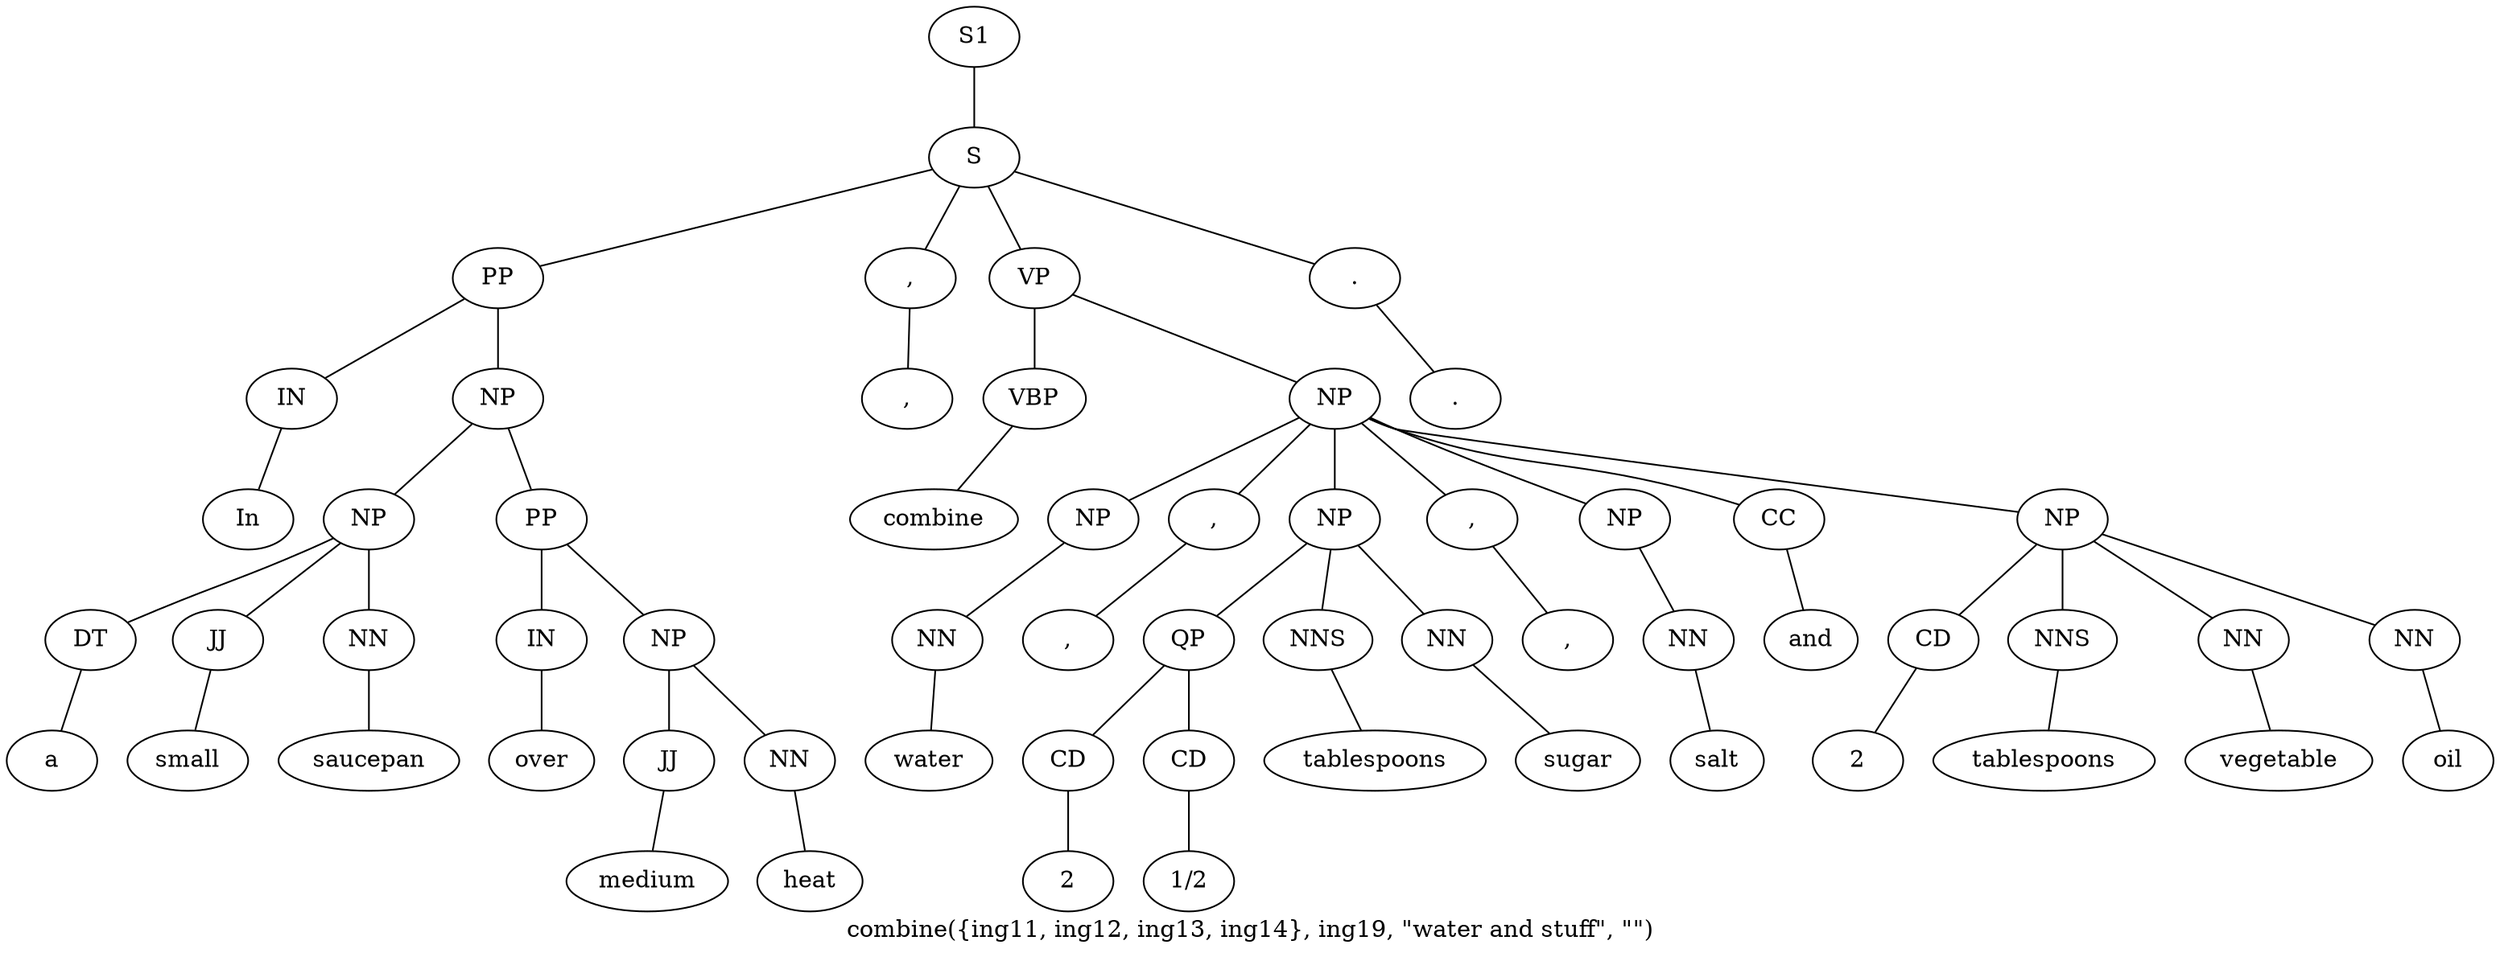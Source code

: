 graph SyntaxGraph {
	label = "combine({ing11, ing12, ing13, ing14}, ing19, \"water and stuff\", \"\")";
	Node0 [label="S1"];
	Node1 [label="S"];
	Node2 [label="PP"];
	Node3 [label="IN"];
	Node4 [label="In"];
	Node5 [label="NP"];
	Node6 [label="NP"];
	Node7 [label="DT"];
	Node8 [label="a"];
	Node9 [label="JJ"];
	Node10 [label="small"];
	Node11 [label="NN"];
	Node12 [label="saucepan"];
	Node13 [label="PP"];
	Node14 [label="IN"];
	Node15 [label="over"];
	Node16 [label="NP"];
	Node17 [label="JJ"];
	Node18 [label="medium"];
	Node19 [label="NN"];
	Node20 [label="heat"];
	Node21 [label=","];
	Node22 [label=","];
	Node23 [label="VP"];
	Node24 [label="VBP"];
	Node25 [label="combine"];
	Node26 [label="NP"];
	Node27 [label="NP"];
	Node28 [label="NN"];
	Node29 [label="water"];
	Node30 [label=","];
	Node31 [label=","];
	Node32 [label="NP"];
	Node33 [label="QP"];
	Node34 [label="CD"];
	Node35 [label="2"];
	Node36 [label="CD"];
	Node37 [label="1/2"];
	Node38 [label="NNS"];
	Node39 [label="tablespoons"];
	Node40 [label="NN"];
	Node41 [label="sugar"];
	Node42 [label=","];
	Node43 [label=","];
	Node44 [label="NP"];
	Node45 [label="NN"];
	Node46 [label="salt"];
	Node47 [label="CC"];
	Node48 [label="and"];
	Node49 [label="NP"];
	Node50 [label="CD"];
	Node51 [label="2"];
	Node52 [label="NNS"];
	Node53 [label="tablespoons"];
	Node54 [label="NN"];
	Node55 [label="vegetable"];
	Node56 [label="NN"];
	Node57 [label="oil"];
	Node58 [label="."];
	Node59 [label="."];

	Node0 -- Node1;
	Node1 -- Node2;
	Node1 -- Node21;
	Node1 -- Node23;
	Node1 -- Node58;
	Node2 -- Node3;
	Node2 -- Node5;
	Node3 -- Node4;
	Node5 -- Node6;
	Node5 -- Node13;
	Node6 -- Node7;
	Node6 -- Node9;
	Node6 -- Node11;
	Node7 -- Node8;
	Node9 -- Node10;
	Node11 -- Node12;
	Node13 -- Node14;
	Node13 -- Node16;
	Node14 -- Node15;
	Node16 -- Node17;
	Node16 -- Node19;
	Node17 -- Node18;
	Node19 -- Node20;
	Node21 -- Node22;
	Node23 -- Node24;
	Node23 -- Node26;
	Node24 -- Node25;
	Node26 -- Node27;
	Node26 -- Node30;
	Node26 -- Node32;
	Node26 -- Node42;
	Node26 -- Node44;
	Node26 -- Node47;
	Node26 -- Node49;
	Node27 -- Node28;
	Node28 -- Node29;
	Node30 -- Node31;
	Node32 -- Node33;
	Node32 -- Node38;
	Node32 -- Node40;
	Node33 -- Node34;
	Node33 -- Node36;
	Node34 -- Node35;
	Node36 -- Node37;
	Node38 -- Node39;
	Node40 -- Node41;
	Node42 -- Node43;
	Node44 -- Node45;
	Node45 -- Node46;
	Node47 -- Node48;
	Node49 -- Node50;
	Node49 -- Node52;
	Node49 -- Node54;
	Node49 -- Node56;
	Node50 -- Node51;
	Node52 -- Node53;
	Node54 -- Node55;
	Node56 -- Node57;
	Node58 -- Node59;
}